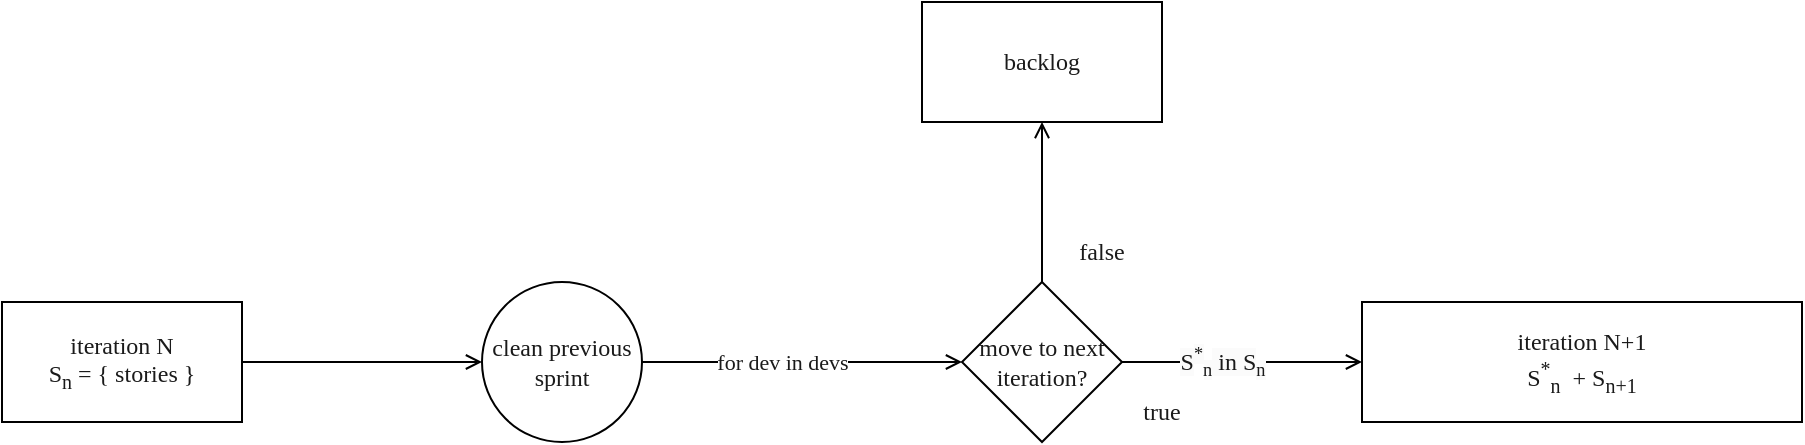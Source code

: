<mxfile>
    <diagram id="_7ytWK2nrYiimBYbJ_MU" name="Page-1">
        <mxGraphModel dx="1929" dy="551" grid="1" gridSize="10" guides="1" tooltips="1" connect="1" arrows="1" fold="1" page="1" pageScale="1" pageWidth="827" pageHeight="1169" math="0" shadow="0">
            <root>
                <mxCell id="0"/>
                <mxCell id="1" parent="0"/>
                <mxCell id="6" style="edgeStyle=none;html=1;endArrow=open;endFill=0;entryX=0;entryY=0.5;entryDx=0;entryDy=0;entryPerimeter=0;fontFamily=source code pro;fontColor=#1A1A1A;" parent="1" source="2" target="3" edge="1">
                    <mxGeometry relative="1" as="geometry"/>
                </mxCell>
                <mxCell id="13" value="for dev in devs" style="edgeLabel;html=1;align=center;verticalAlign=middle;resizable=0;points=[];fontFamily=source code pro;fontColor=#1A1A1A;" parent="6" vertex="1" connectable="0">
                    <mxGeometry x="-0.322" y="-1" relative="1" as="geometry">
                        <mxPoint x="16" y="-1" as="offset"/>
                    </mxGeometry>
                </mxCell>
                <mxCell id="2" value="clean previous sprint" style="ellipse;whiteSpace=wrap;html=1;aspect=fixed;fontFamily=source code pro;fontColor=#1A1A1A;" parent="1" vertex="1">
                    <mxGeometry x="200" y="320" width="80" height="80" as="geometry"/>
                </mxCell>
                <mxCell id="5" style="edgeStyle=none;html=1;exitX=0.5;exitY=0;exitDx=0;exitDy=0;endArrow=open;endFill=0;fontFamily=source code pro;fontColor=#1A1A1A;" parent="1" source="3" target="4" edge="1">
                    <mxGeometry relative="1" as="geometry"/>
                </mxCell>
                <mxCell id="11" style="edgeStyle=none;html=1;endArrow=open;endFill=0;fontFamily=source code pro;fontColor=#1A1A1A;" parent="1" source="3" target="8" edge="1">
                    <mxGeometry relative="1" as="geometry"/>
                </mxCell>
                <mxCell id="15" value="&lt;span style=&quot;font-size: 12px; background-color: rgb(251, 251, 251);&quot;&gt;S&lt;/span&gt;&lt;sup style=&quot;border-color: var(--border-color); background-color: rgb(251, 251, 251);&quot;&gt;*&lt;/sup&gt;&lt;sub style=&quot;border-color: var(--border-color); background-color: rgb(251, 251, 251);&quot;&gt;n&lt;/sub&gt;&lt;span style=&quot;font-size: 12px; background-color: rgb(251, 251, 251);&quot;&gt;&amp;nbsp;in S&lt;/span&gt;&lt;sub style=&quot;border-color: var(--border-color); background-color: rgb(251, 251, 251);&quot;&gt;n&lt;/sub&gt;" style="edgeLabel;html=1;align=center;verticalAlign=middle;resizable=0;points=[];fontFamily=source code pro;fontColor=#1A1A1A;" parent="11" vertex="1" connectable="0">
                    <mxGeometry x="0.382" y="-1" relative="1" as="geometry">
                        <mxPoint x="-33" y="-1" as="offset"/>
                    </mxGeometry>
                </mxCell>
                <mxCell id="3" value="move to next iteration?" style="rhombus;whiteSpace=wrap;html=1;fontFamily=source code pro;fontColor=#1A1A1A;" parent="1" vertex="1">
                    <mxGeometry x="440" y="320" width="80" height="80" as="geometry"/>
                </mxCell>
                <mxCell id="4" value="backlog" style="rounded=0;whiteSpace=wrap;html=1;fontFamily=source code pro;fontColor=#1A1A1A;" parent="1" vertex="1">
                    <mxGeometry x="420" y="180" width="120" height="60" as="geometry"/>
                </mxCell>
                <mxCell id="7" value="false" style="text;html=1;strokeColor=none;fillColor=none;align=center;verticalAlign=middle;whiteSpace=wrap;rounded=0;fontFamily=source code pro;fontColor=#1A1A1A;" parent="1" vertex="1">
                    <mxGeometry x="480" y="290" width="60" height="30" as="geometry"/>
                </mxCell>
                <mxCell id="8" value="iteration N+1&lt;br&gt;S&lt;sup&gt;*&lt;/sup&gt;&lt;sub&gt;n&lt;/sub&gt; &amp;nbsp;+ S&lt;sub style=&quot;border-color: var(--border-color);&quot;&gt;n+1&lt;/sub&gt;" style="rounded=0;whiteSpace=wrap;html=1;align=center;fontFamily=source code pro;fontColor=#1A1A1A;" parent="1" vertex="1">
                    <mxGeometry x="640" y="330" width="220" height="60" as="geometry"/>
                </mxCell>
                <mxCell id="10" style="edgeStyle=none;html=1;endArrow=open;endFill=0;fontFamily=source code pro;fontColor=#1A1A1A;" parent="1" source="9" target="2" edge="1">
                    <mxGeometry relative="1" as="geometry"/>
                </mxCell>
                <mxCell id="9" value="iteration N&lt;br&gt;S&lt;sub&gt;n&lt;/sub&gt; = { stories }" style="rounded=0;whiteSpace=wrap;html=1;fontFamily=source code pro;fontColor=#1A1A1A;" parent="1" vertex="1">
                    <mxGeometry x="-40" y="330" width="120" height="60" as="geometry"/>
                </mxCell>
                <mxCell id="12" value="true" style="text;html=1;strokeColor=none;fillColor=none;align=center;verticalAlign=middle;whiteSpace=wrap;rounded=0;fontFamily=source code pro;fontColor=#1A1A1A;" parent="1" vertex="1">
                    <mxGeometry x="510" y="370" width="60" height="30" as="geometry"/>
                </mxCell>
            </root>
        </mxGraphModel>
    </diagram>
</mxfile>